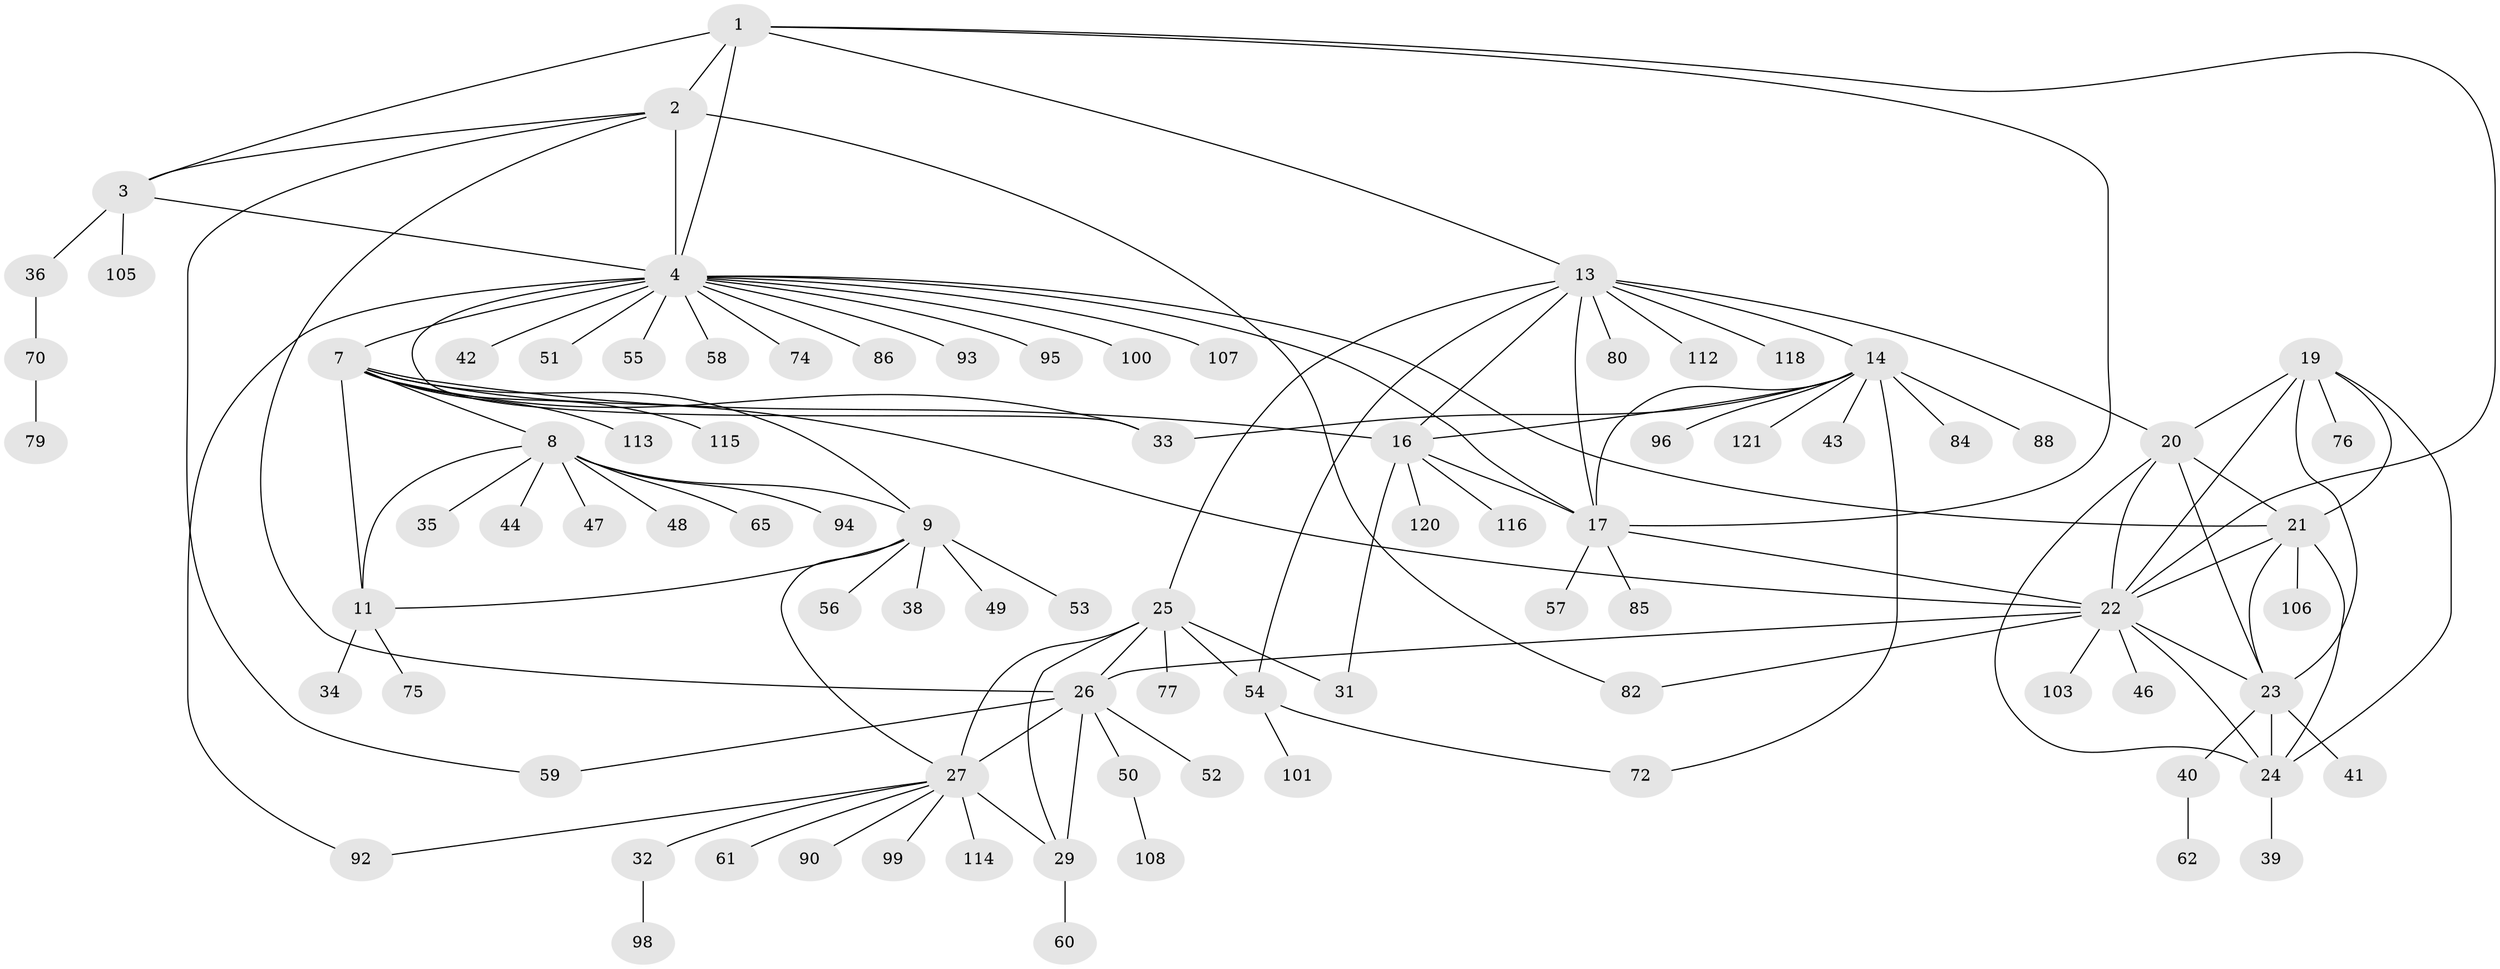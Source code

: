 // original degree distribution, {8: 0.08264462809917356, 7: 0.049586776859504134, 12: 0.03305785123966942, 6: 0.03305785123966942, 13: 0.008264462809917356, 9: 0.03305785123966942, 10: 0.008264462809917356, 2: 0.2066115702479339, 3: 0.01652892561983471, 1: 0.5206611570247934, 4: 0.008264462809917356}
// Generated by graph-tools (version 1.1) at 2025/11/02/27/25 16:11:31]
// undirected, 89 vertices, 128 edges
graph export_dot {
graph [start="1"]
  node [color=gray90,style=filled];
  1 [super="+71"];
  2 [super="+5"];
  3 [super="+89"];
  4 [super="+6"];
  7 [super="+45"];
  8 [super="+10"];
  9 [super="+12"];
  11 [super="+73"];
  13 [super="+63"];
  14 [super="+15"];
  16 [super="+18"];
  17 [super="+110"];
  19 [super="+91"];
  20 [super="+69"];
  21 [super="+66"];
  22 [super="+37"];
  23 [super="+67"];
  24 [super="+104"];
  25;
  26 [super="+28"];
  27 [super="+30"];
  29 [super="+83"];
  31;
  32;
  33 [super="+68"];
  34;
  35 [super="+111"];
  36;
  38;
  39;
  40 [super="+102"];
  41 [super="+64"];
  42;
  43;
  44;
  46 [super="+87"];
  47;
  48;
  49;
  50;
  51;
  52;
  53;
  54 [super="+109"];
  55 [super="+119"];
  56;
  57;
  58;
  59;
  60 [super="+81"];
  61;
  62;
  65;
  70;
  72 [super="+78"];
  74;
  75;
  76;
  77;
  79;
  80;
  82;
  84;
  85;
  86;
  88;
  90;
  92 [super="+117"];
  93;
  94 [super="+97"];
  95;
  96;
  98;
  99;
  100;
  101;
  103;
  105;
  106;
  107;
  108;
  112;
  113;
  114;
  115;
  116;
  118;
  120;
  121;
  1 -- 2 [weight=2];
  1 -- 3;
  1 -- 4 [weight=2];
  1 -- 17;
  1 -- 13;
  1 -- 22;
  2 -- 3 [weight=2];
  2 -- 4 [weight=4];
  2 -- 59;
  2 -- 26;
  2 -- 82;
  3 -- 4 [weight=2];
  3 -- 36;
  3 -- 105;
  4 -- 7;
  4 -- 42;
  4 -- 51;
  4 -- 58;
  4 -- 86;
  4 -- 95;
  4 -- 100;
  4 -- 33;
  4 -- 74;
  4 -- 107;
  4 -- 21;
  4 -- 55;
  4 -- 92;
  4 -- 93;
  4 -- 17;
  7 -- 8 [weight=2];
  7 -- 9 [weight=2];
  7 -- 11;
  7 -- 16;
  7 -- 22;
  7 -- 33;
  7 -- 113;
  7 -- 115;
  8 -- 9 [weight=4];
  8 -- 11 [weight=2];
  8 -- 47;
  8 -- 65;
  8 -- 94;
  8 -- 35;
  8 -- 44;
  8 -- 48;
  9 -- 11 [weight=2];
  9 -- 49;
  9 -- 53;
  9 -- 56;
  9 -- 27;
  9 -- 38;
  11 -- 34;
  11 -- 75;
  13 -- 14 [weight=2];
  13 -- 16 [weight=2];
  13 -- 17;
  13 -- 25;
  13 -- 54;
  13 -- 80;
  13 -- 112;
  13 -- 118;
  13 -- 20;
  14 -- 16 [weight=4];
  14 -- 17 [weight=2];
  14 -- 43;
  14 -- 84;
  14 -- 88;
  14 -- 96;
  14 -- 72;
  14 -- 121;
  14 -- 33;
  16 -- 17 [weight=2];
  16 -- 116;
  16 -- 120;
  16 -- 31;
  17 -- 22;
  17 -- 57;
  17 -- 85;
  19 -- 20;
  19 -- 21;
  19 -- 22;
  19 -- 23;
  19 -- 24;
  19 -- 76;
  20 -- 21;
  20 -- 22;
  20 -- 23;
  20 -- 24;
  21 -- 22;
  21 -- 23;
  21 -- 24;
  21 -- 106;
  22 -- 23;
  22 -- 24;
  22 -- 46;
  22 -- 82;
  22 -- 26;
  22 -- 103;
  23 -- 24;
  23 -- 40;
  23 -- 41;
  24 -- 39;
  25 -- 26 [weight=2];
  25 -- 27 [weight=2];
  25 -- 29;
  25 -- 31;
  25 -- 54;
  25 -- 77;
  26 -- 27 [weight=4];
  26 -- 29 [weight=2];
  26 -- 50;
  26 -- 52;
  26 -- 59;
  27 -- 29 [weight=2];
  27 -- 61;
  27 -- 90;
  27 -- 114;
  27 -- 32;
  27 -- 99;
  27 -- 92;
  29 -- 60;
  32 -- 98;
  36 -- 70;
  40 -- 62;
  50 -- 108;
  54 -- 101;
  54 -- 72;
  70 -- 79;
}
